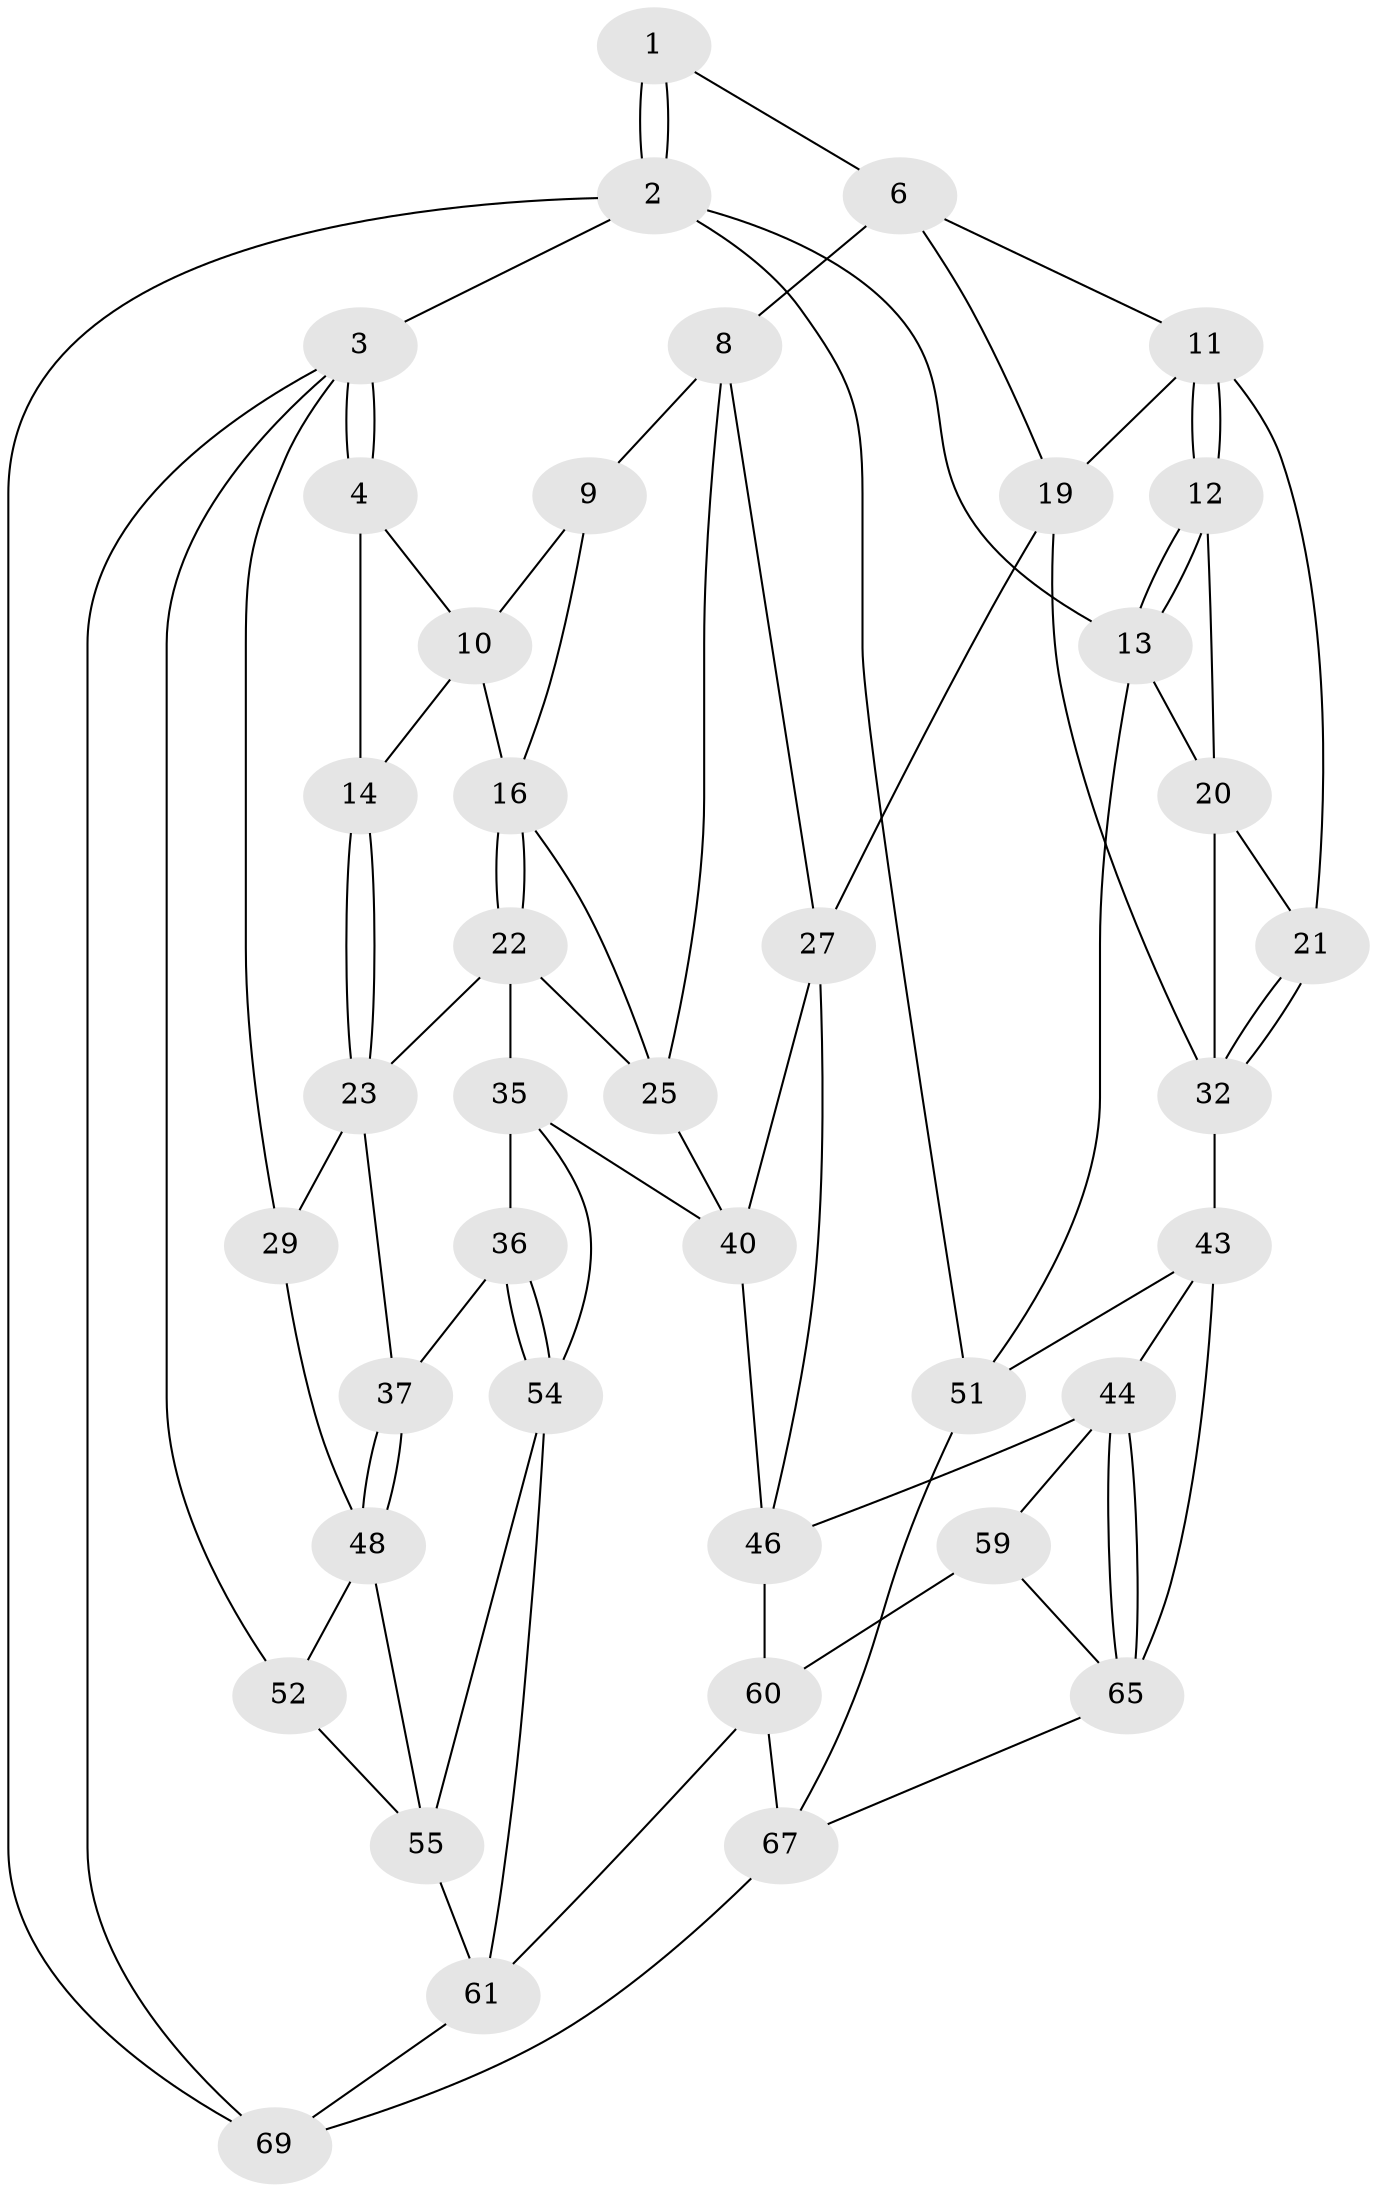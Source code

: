 // original degree distribution, {3: 0.02857142857142857, 5: 0.6, 4: 0.2, 6: 0.17142857142857143}
// Generated by graph-tools (version 1.1) at 2025/11/02/27/25 16:11:55]
// undirected, 40 vertices, 85 edges
graph export_dot {
graph [start="1"]
  node [color=gray90,style=filled];
  1 [pos="+0.5528072188536952+0"];
  2 [pos="+1+0",super="+50"];
  3 [pos="+0+0",super="+53"];
  4 [pos="+0+0",super="+5"];
  6 [pos="+0.6148599192467882+0",super="+7"];
  8 [pos="+0.4784418205465488+0.1935668576428126",super="+24"];
  9 [pos="+0.4344017222998657+0.10085635124830306"];
  10 [pos="+0.4399302705339169+0",super="+15"];
  11 [pos="+0.8554719090189371+0.12524786451169848",super="+18"];
  12 [pos="+1+0"];
  13 [pos="+1+0",super="+33"];
  14 [pos="+0.23724353357754852+0.16217517832855907"];
  16 [pos="+0.3325526391043814+0.21624736583084123",super="+17"];
  19 [pos="+0.6690429803616716+0.19732972059922035",super="+26"];
  20 [pos="+0.9025945351530825+0.2974548000582107",super="+34"];
  21 [pos="+0.8292488973586163+0.3197512978982895"];
  22 [pos="+0.22002423983042324+0.31706178581947747",super="+31"];
  23 [pos="+0.13997176169993034+0.2853290999710815",super="+28"];
  25 [pos="+0.3908232630200474+0.3024248876383898",super="+30"];
  27 [pos="+0.5342384995773012+0.3470759742125896",super="+39"];
  29 [pos="+0+0.2223814508068933"];
  32 [pos="+0.7735097900320107+0.3722411550133806",super="+38"];
  35 [pos="+0.2215072497300686+0.536449318831642",super="+42"];
  36 [pos="+0.20207189867929232+0.5311610273369014"];
  37 [pos="+0.10080074496066813+0.4407352769097284"];
  40 [pos="+0.34929695043740255+0.4236689729386902",super="+41"];
  43 [pos="+0.8141219610784646+0.5269336805861031",super="+58"];
  44 [pos="+0.6638771653373845+0.6065172077636225",super="+45"];
  46 [pos="+0.5111745734836768+0.5158191692348373",super="+47"];
  48 [pos="+0+0.6145218177101265",super="+49"];
  51 [pos="+1+0.877802937425817",super="+57"];
  52 [pos="+0+1"];
  54 [pos="+0.06077066516682945+0.6201560888761434",super="+56"];
  55 [pos="+0.03736733521306518+0.6268442901686078",super="+62"];
  59 [pos="+0.5238999188715623+0.7046690444229763"];
  60 [pos="+0.4174861146399703+0.7400112488722226",super="+63"];
  61 [pos="+0.1923839777177879+0.7678523965480186",super="+64"];
  65 [pos="+0.682458723834853+0.8164431440994212",super="+66"];
  67 [pos="+0.6429004410038534+0.9466216917723949",super="+68"];
  69 [pos="+0.17522284555203385+1",super="+70"];
  1 -- 2;
  1 -- 2;
  1 -- 6;
  2 -- 3 [weight=2];
  2 -- 13;
  2 -- 51;
  2 -- 69;
  3 -- 4;
  3 -- 4;
  3 -- 29;
  3 -- 52;
  3 -- 69;
  4 -- 14;
  4 -- 10;
  6 -- 11;
  6 -- 8;
  6 -- 19;
  8 -- 9;
  8 -- 25;
  8 -- 27;
  9 -- 10;
  9 -- 16;
  10 -- 16;
  10 -- 14;
  11 -- 12;
  11 -- 12;
  11 -- 19;
  11 -- 21;
  12 -- 13;
  12 -- 13;
  12 -- 20;
  13 -- 51;
  13 -- 20;
  14 -- 23;
  14 -- 23;
  16 -- 22;
  16 -- 22;
  16 -- 25;
  19 -- 32;
  19 -- 27;
  20 -- 21;
  20 -- 32;
  21 -- 32;
  21 -- 32;
  22 -- 23;
  22 -- 25;
  22 -- 35;
  23 -- 29;
  23 -- 37;
  25 -- 40;
  27 -- 40;
  27 -- 46;
  29 -- 48;
  32 -- 43;
  35 -- 36;
  35 -- 40;
  35 -- 54;
  36 -- 37;
  36 -- 54;
  36 -- 54;
  37 -- 48;
  37 -- 48;
  40 -- 46;
  43 -- 44;
  43 -- 65;
  43 -- 51;
  44 -- 65;
  44 -- 65;
  44 -- 59;
  44 -- 46;
  46 -- 60;
  48 -- 55;
  48 -- 52;
  51 -- 67;
  52 -- 55;
  54 -- 55;
  54 -- 61;
  55 -- 61;
  59 -- 60;
  59 -- 65;
  60 -- 67;
  60 -- 61;
  61 -- 69;
  65 -- 67;
  67 -- 69;
}
